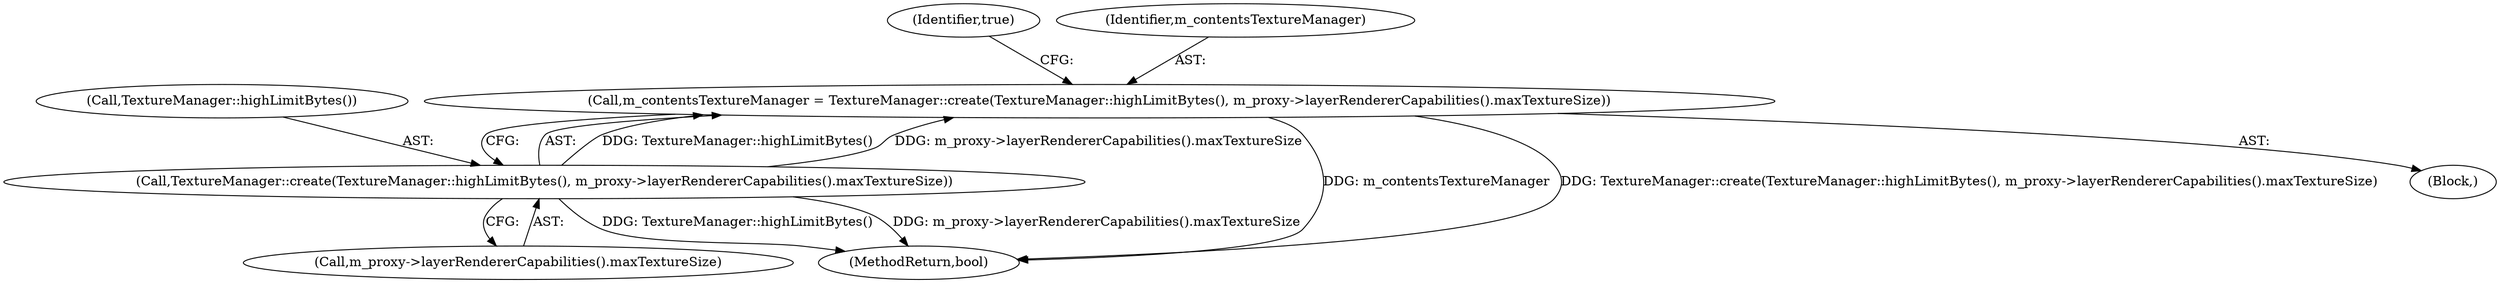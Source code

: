 digraph "0_Chrome_88c4913f11967abfd08a8b22b4423710322ac49b@API" {
"1000151" [label="(Call,m_contentsTextureManager = TextureManager::create(TextureManager::highLimitBytes(), m_proxy->layerRendererCapabilities().maxTextureSize))"];
"1000153" [label="(Call,TextureManager::create(TextureManager::highLimitBytes(), m_proxy->layerRendererCapabilities().maxTextureSize))"];
"1000154" [label="(Call,TextureManager::highLimitBytes())"];
"1000159" [label="(Identifier,true)"];
"1000155" [label="(Call,m_proxy->layerRendererCapabilities().maxTextureSize)"];
"1000160" [label="(MethodReturn,bool)"];
"1000151" [label="(Call,m_contentsTextureManager = TextureManager::create(TextureManager::highLimitBytes(), m_proxy->layerRendererCapabilities().maxTextureSize))"];
"1000152" [label="(Identifier,m_contentsTextureManager)"];
"1000101" [label="(Block,)"];
"1000153" [label="(Call,TextureManager::create(TextureManager::highLimitBytes(), m_proxy->layerRendererCapabilities().maxTextureSize))"];
"1000151" -> "1000101"  [label="AST: "];
"1000151" -> "1000153"  [label="CFG: "];
"1000152" -> "1000151"  [label="AST: "];
"1000153" -> "1000151"  [label="AST: "];
"1000159" -> "1000151"  [label="CFG: "];
"1000151" -> "1000160"  [label="DDG: m_contentsTextureManager"];
"1000151" -> "1000160"  [label="DDG: TextureManager::create(TextureManager::highLimitBytes(), m_proxy->layerRendererCapabilities().maxTextureSize)"];
"1000153" -> "1000151"  [label="DDG: TextureManager::highLimitBytes()"];
"1000153" -> "1000151"  [label="DDG: m_proxy->layerRendererCapabilities().maxTextureSize"];
"1000153" -> "1000155"  [label="CFG: "];
"1000154" -> "1000153"  [label="AST: "];
"1000155" -> "1000153"  [label="AST: "];
"1000153" -> "1000160"  [label="DDG: TextureManager::highLimitBytes()"];
"1000153" -> "1000160"  [label="DDG: m_proxy->layerRendererCapabilities().maxTextureSize"];
}
